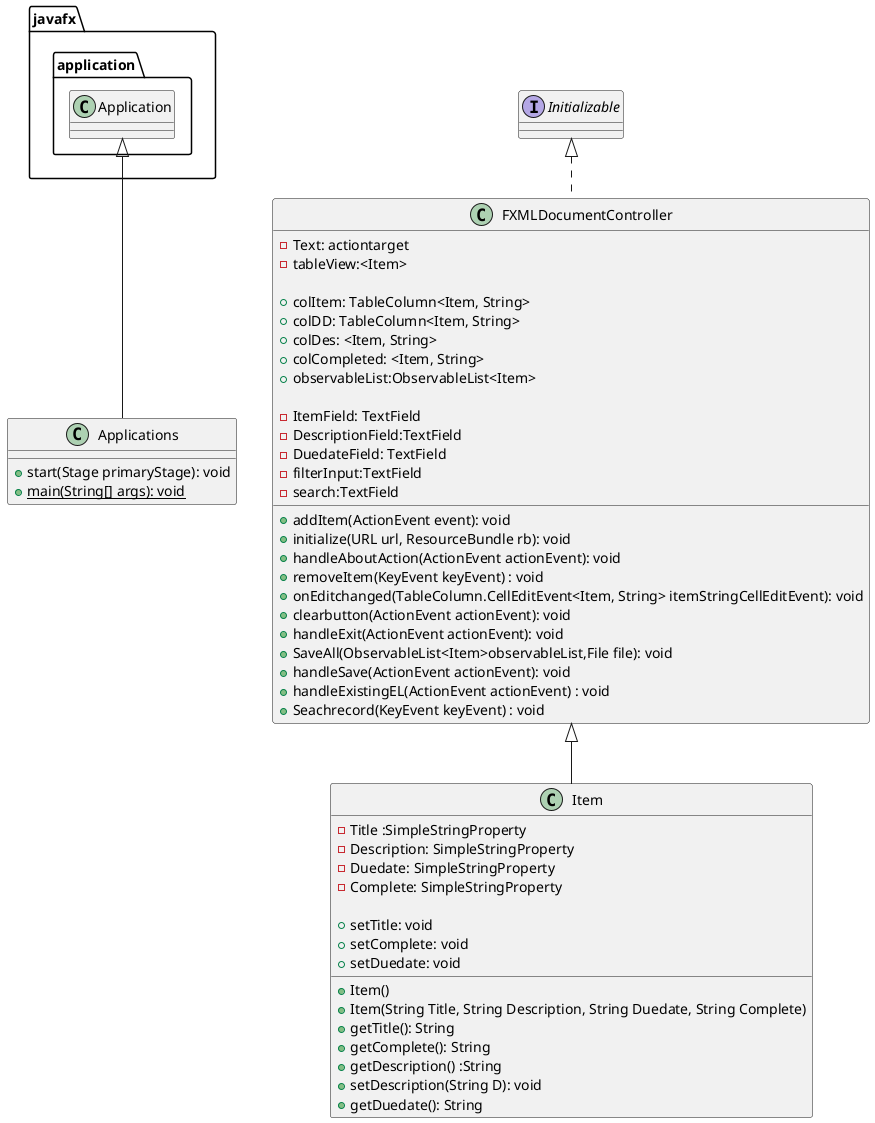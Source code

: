 @startuml
'https://plantuml.com/sequence-diagram

javafx.application.Application <|-- Applications
FXMLDocumentController<|-- Item

class FXMLDocumentController implements Initializable

class Applications{

 + start(Stage primaryStage): void
 + {static} main(String[] args): void

}

class FXMLDocumentController
{

    -Text: actiontarget
    -tableView:<Item>

    +colItem: TableColumn<Item, String>
    + colDD: TableColumn<Item, String>
    +colDes: <Item, String>
    +colCompleted: <Item, String>
    +observableList:ObservableList<Item>

     -ItemField: TextField
     -DescriptionField:TextField
     -DuedateField: TextField
     -filterInput:TextField
     -search:TextField


     + addItem(ActionEvent event): void
     + initialize(URL url, ResourceBundle rb): void
     + handleAboutAction(ActionEvent actionEvent): void
     + removeItem(KeyEvent keyEvent) : void
     + onEditchanged(TableColumn.CellEditEvent<Item, String> itemStringCellEditEvent): void
     + clearbutton(ActionEvent actionEvent): void
     + handleExit(ActionEvent actionEvent): void
     + SaveAll(ObservableList<Item>observableList,File file): void
     + handleSave(ActionEvent actionEvent): void
     + handleExistingEL(ActionEvent actionEvent) : void
     + Seachrecord(KeyEvent keyEvent) : void

}

class Item
{
 -  Title :SimpleStringProperty
 - Description: SimpleStringProperty
 - Duedate: SimpleStringProperty
 -Complete: SimpleStringProperty

 + Item()
 + Item(String Title, String Description, String Duedate, String Complete)
+ getTitle(): String
+ setTitle: void
+getComplete(): String
+setComplete: void
+ getDescription() :String
+ setDescription(String D): void
+getDuedate(): String
+setDuedate: void
}



@enduml